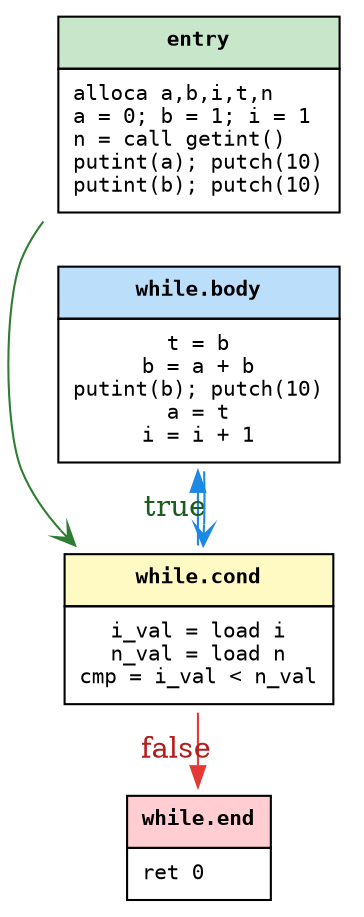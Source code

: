 digraph main_cfg {
  graph [rankdir=LR, splines=true, bgcolor="#ffffff"];
  node [shape=plaintext, fontname="DejaVu Sans Mono", fontsize=10];

  entry [label=<
    <TABLE BORDER="0" CELLBORDER="1" CELLSPACING="0" CELLPADDING="6">
      <TR><TD BGCOLOR="#c8e6c9"><B>entry</B></TD></TR>
      <TR><TD ALIGN="LEFT" BALIGN="LEFT"><FONT FACE="monospace">alloca a,b,i,t,n<br/>a = 0; b = 1; i = 1<br/>n = call getint()<br/>putint(a); putch(10)<br/>putint(b); putch(10)</FONT></TD></TR>
    </TABLE>
  >];

  cond [label=<
    <TABLE BORDER="0" CELLBORDER="1" CELLSPACING="0" CELLPADDING="6">
      <TR><TD BGCOLOR="#fff9c4"><B>while.cond</B></TD></TR>
      <TR><TD ALIGN="LEFT"><FONT FACE="monospace">i_val = load i<br/>n_val = load n<br/>cmp = i_val &lt; n_val</FONT></TD></TR>
    </TABLE>
  >];

  body [label=<
    <TABLE BORDER="0" CELLBORDER="1" CELLSPACING="0" CELLPADDING="6">
      <TR><TD BGCOLOR="#bbdefb"><B>while.body</B></TD></TR>
      <TR><TD ALIGN="LEFT"><FONT FACE="monospace">t = b<br/>b = a + b<br/>putint(b); putch(10)<br/>a = t<br/>i = i + 1</FONT></TD></TR>
    </TABLE>
  >];

  end [label=<
    <TABLE BORDER="0" CELLBORDER="1" CELLSPACING="0" CELLPADDING="6">
      <TR><TD BGCOLOR="#ffcdd2"><B>while.end</B></TD></TR>
      <TR><TD ALIGN="LEFT"><FONT FACE="monospace">ret 0</FONT></TD></TR>
    </TABLE>
  >];

  /* layout and edges */
  entry -> cond [arrowhead="vee", color="#2e7d32"];
  cond -> body [label="true", fontcolor="#1b5e20", color="#1e88e5"];
  cond -> end [label="false", fontcolor="#b71c1c", color="#e53935"];
  body -> cond [arrowhead="vee", color="#1e88e5"];

  /* group styling */
  { rank = same; entry; cond; body; end; }
}
